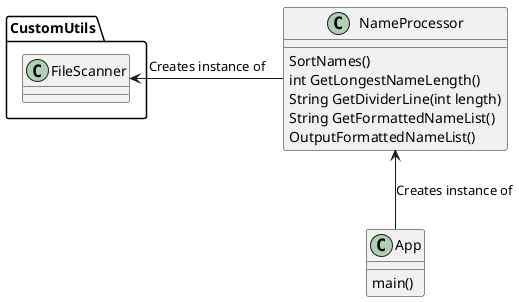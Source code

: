 @startuml

NameProcessor <-- App : Creates instance of
App : main()
NameProcessor : SortNames()
NameProcessor : int GetLongestNameLength()
NameProcessor : String GetDividerLine(int length)
NameProcessor : String GetFormattedNameList()
NameProcessor : OutputFormattedNameList()

CustomUtils.FileScanner <- NameProcessor : Creates instance of

@enduml